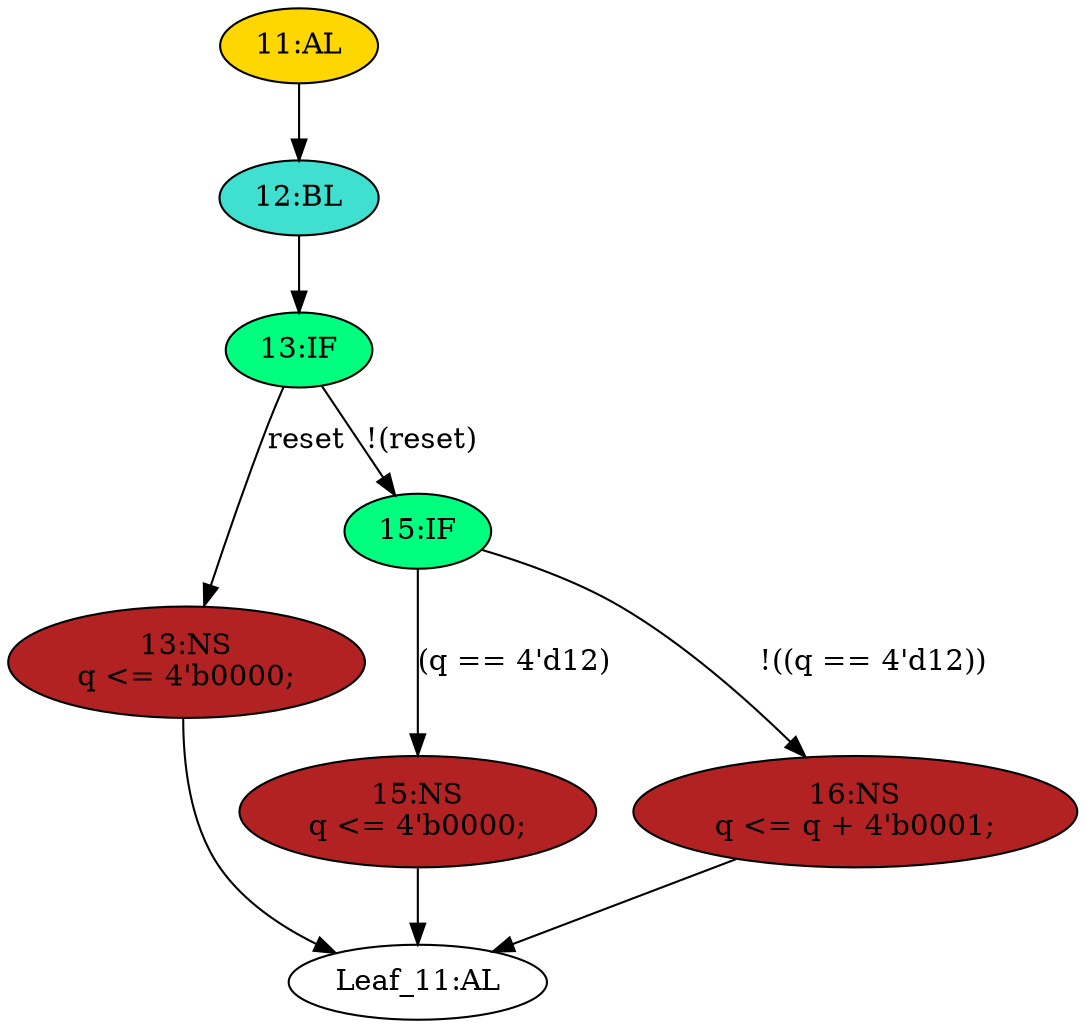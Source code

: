 strict digraph "" {
	node [label="\N"];
	"13:IF"	[ast="<pyverilog.vparser.ast.IfStatement object at 0x7f2f862a62d0>",
		fillcolor=springgreen,
		label="13:IF",
		statements="[]",
		style=filled,
		typ=IfStatement];
	"13:NS"	[ast="<pyverilog.vparser.ast.NonblockingSubstitution object at 0x7f2f862a6890>",
		fillcolor=firebrick,
		label="13:NS
q <= 4'b0000;",
		statements="[<pyverilog.vparser.ast.NonblockingSubstitution object at 0x7f2f862a6890>]",
		style=filled,
		typ=NonblockingSubstitution];
	"13:IF" -> "13:NS"	[cond="['reset']",
		label=reset,
		lineno=13];
	"15:IF"	[ast="<pyverilog.vparser.ast.IfStatement object at 0x7f2f862a6410>",
		fillcolor=springgreen,
		label="15:IF",
		statements="[]",
		style=filled,
		typ=IfStatement];
	"13:IF" -> "15:IF"	[cond="['reset']",
		label="!(reset)",
		lineno=13];
	"Leaf_11:AL"	[def_var="['q']",
		label="Leaf_11:AL"];
	"13:NS" -> "Leaf_11:AL"	[cond="[]",
		lineno=None];
	"15:NS"	[ast="<pyverilog.vparser.ast.NonblockingSubstitution object at 0x7f2f862a6690>",
		fillcolor=firebrick,
		label="15:NS
q <= 4'b0000;",
		statements="[<pyverilog.vparser.ast.NonblockingSubstitution object at 0x7f2f862a6690>]",
		style=filled,
		typ=NonblockingSubstitution];
	"15:IF" -> "15:NS"	[cond="['q']",
		label="(q == 4'd12)",
		lineno=15];
	"16:NS"	[ast="<pyverilog.vparser.ast.NonblockingSubstitution object at 0x7f2f862a6450>",
		fillcolor=firebrick,
		label="16:NS
q <= q + 4'b0001;",
		statements="[<pyverilog.vparser.ast.NonblockingSubstitution object at 0x7f2f862a6450>]",
		style=filled,
		typ=NonblockingSubstitution];
	"15:IF" -> "16:NS"	[cond="['q']",
		label="!((q == 4'd12))",
		lineno=15];
	"12:BL"	[ast="<pyverilog.vparser.ast.Block object at 0x7f2f862a6b90>",
		fillcolor=turquoise,
		label="12:BL",
		statements="[]",
		style=filled,
		typ=Block];
	"12:BL" -> "13:IF"	[cond="[]",
		lineno=None];
	"15:NS" -> "Leaf_11:AL"	[cond="[]",
		lineno=None];
	"11:AL"	[ast="<pyverilog.vparser.ast.Always object at 0x7f2f862a6a10>",
		clk_sens=True,
		fillcolor=gold,
		label="11:AL",
		sens="['clk', 'reset']",
		statements="[]",
		style=filled,
		typ=Always,
		use_var="['reset', 'q']"];
	"11:AL" -> "12:BL"	[cond="[]",
		lineno=None];
	"16:NS" -> "Leaf_11:AL"	[cond="[]",
		lineno=None];
}
